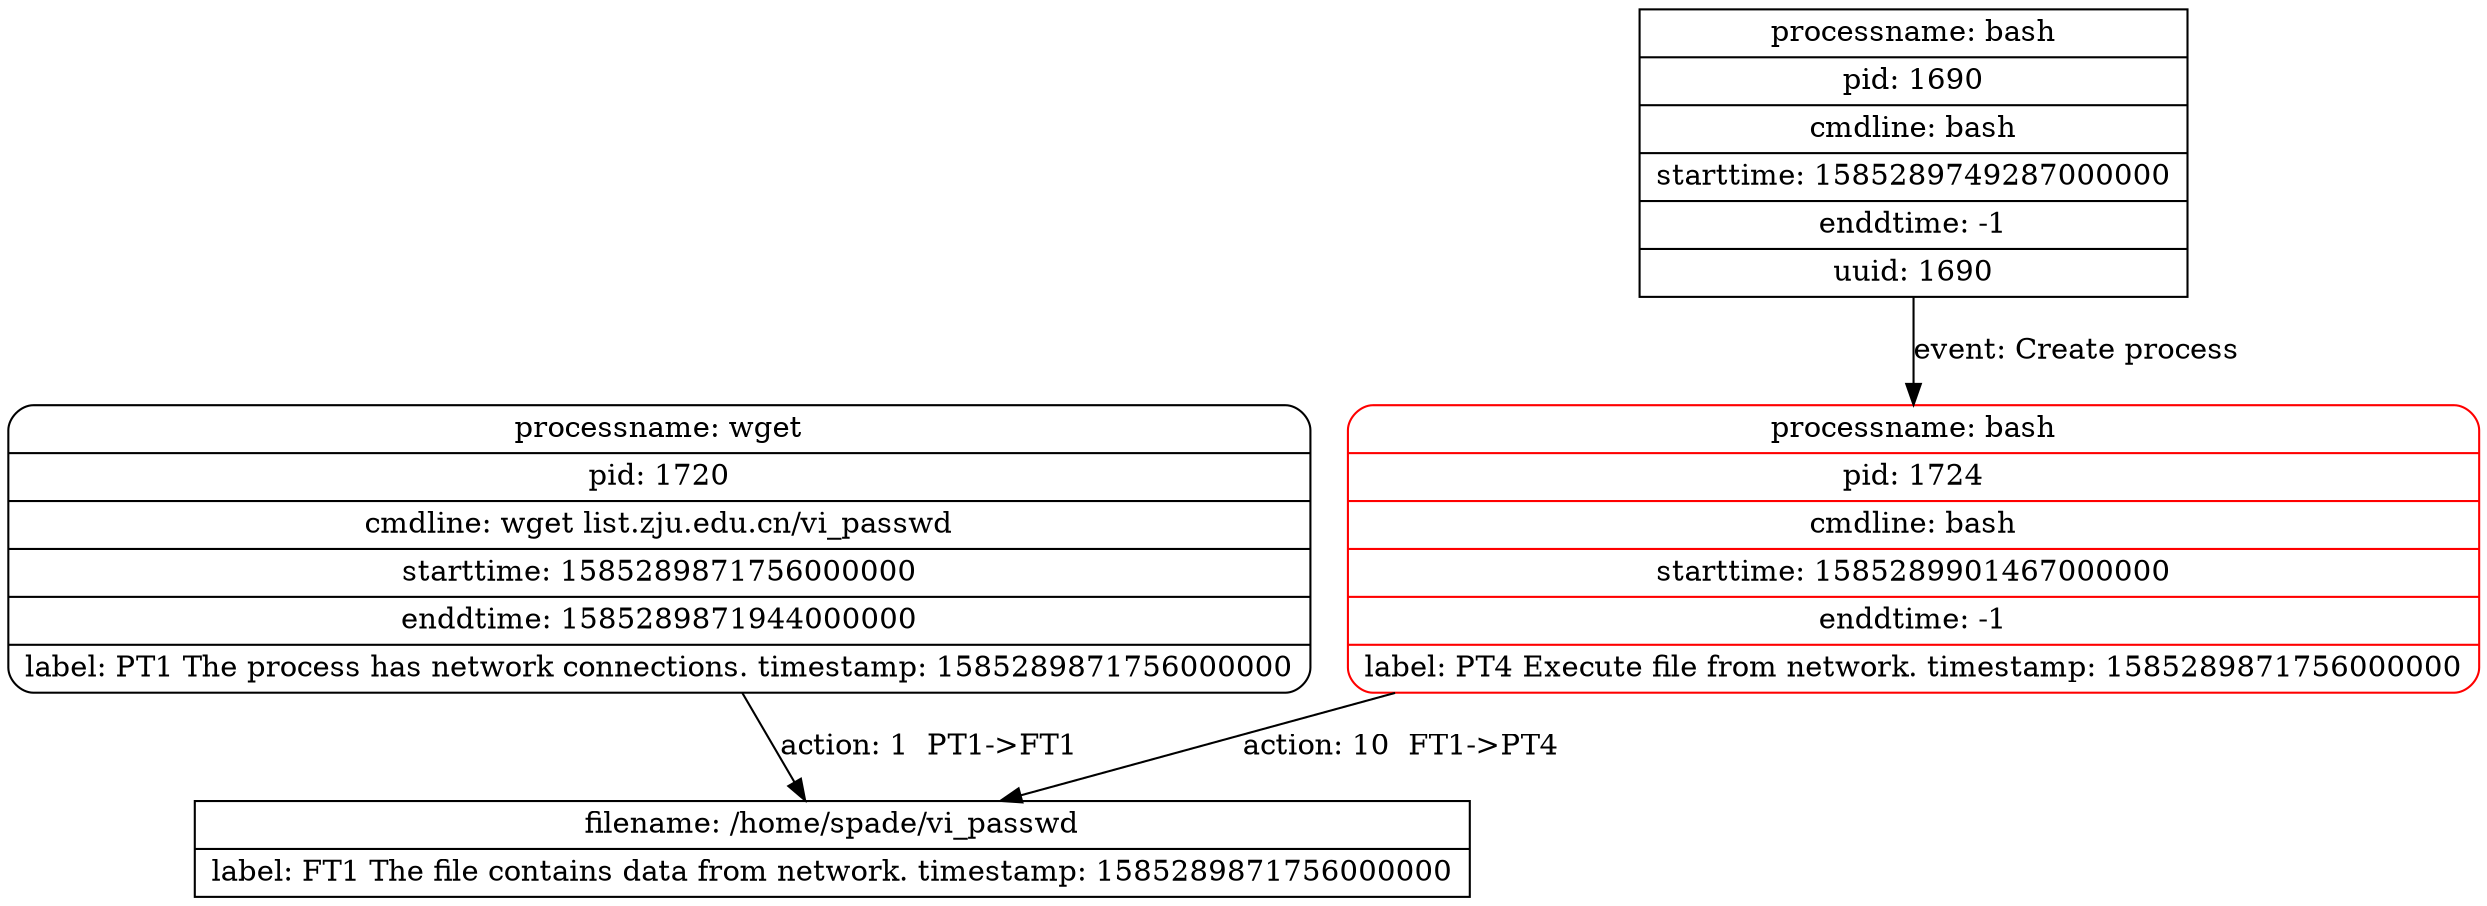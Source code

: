 digraph graph1 {
node [shape = Mrecord];
table99 [label = "{<head>processname: bash | pid: 1724 | cmdline: bash | starttime: 1585289901467000000 | enddtime: -1 | label: PT4 Execute file from network. timestamp: 1585289871756000000}", color = red];
table94 [shape = record, label = "{<head>filename: /home/spade/vi_passwd | label: FT1 The file contains data from network. timestamp: 1585289871756000000}"];
table80 [label = "{<head>processname: wget | pid: 1720 | cmdline: wget list.zju.edu.cn/vi_passwd | starttime: 1585289871756000000 | enddtime: 1585289871944000000 | label: PT1 The process has network connections. timestamp: 1585289871756000000}"];
table80 -> table94[label = "action: 1  PT1->FT1"];
table99 -> table94[label = "action: 10  FT1->PT4"];
node [shape = record];
table10 [label = "{<head>processname: bash | pid: 1690 | cmdline: bash | starttime: 1585289749287000000 | enddtime: -1 | uuid: 1690}"];
table10 -> table99[label = "event: Create process"];
}
